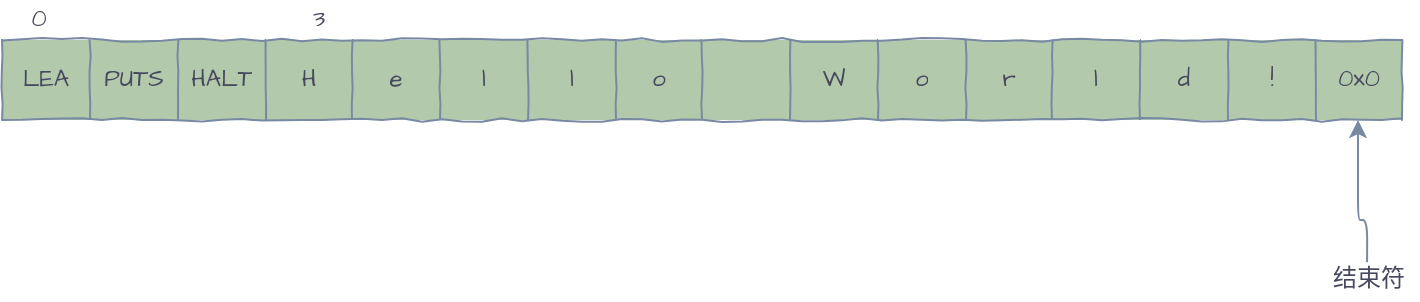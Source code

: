 <mxfile version="14.3.0" type="github" pages="4">
  <diagram id="Cl-Jy1FfyHYRzDQ76PAy" name="string-define">
    <mxGraphModel dx="1497" dy="320" grid="1" gridSize="10" guides="1" tooltips="1" connect="1" arrows="1" fold="1" page="1" pageScale="1" pageWidth="827" pageHeight="1169" math="0" shadow="0">
      <root>
        <mxCell id="0" />
        <mxCell id="1" parent="0" />
        <mxCell id="m00l92GHadU-gOEnQhx7-1" value="" style="shape=table;html=1;whiteSpace=wrap;startSize=0;container=1;collapsible=0;childLayout=tableLayout;fontFamily=Architects Daughter;fontSource=https%3A%2F%2Ffonts.googleapis.com%2Fcss%3Ffamily%3DArchitects%2BDaughter;comic=1;fillColor=#B2C9AB;strokeColor=#788AA3;fontColor=#46495D;" vertex="1" parent="1">
          <mxGeometry x="-258" y="260" width="700" height="40" as="geometry" />
        </mxCell>
        <mxCell id="m00l92GHadU-gOEnQhx7-2" value="" style="shape=partialRectangle;html=1;whiteSpace=wrap;collapsible=0;dropTarget=0;pointerEvents=0;fillColor=none;top=0;left=0;bottom=0;right=0;points=[[0,0.5],[1,0.5]];portConstraint=eastwest;fontFamily=Architects Daughter;fontSource=https%3A%2F%2Ffonts.googleapis.com%2Fcss%3Ffamily%3DArchitects%2BDaughter;comic=1;strokeColor=#788AA3;fontColor=#46495D;" vertex="1" parent="m00l92GHadU-gOEnQhx7-1">
          <mxGeometry width="700" height="40" as="geometry" />
        </mxCell>
        <mxCell id="m00l92GHadU-gOEnQhx7-3" value="LEA" style="shape=partialRectangle;html=1;whiteSpace=wrap;connectable=0;overflow=hidden;fillColor=none;top=0;left=0;bottom=0;right=0;fontFamily=Architects Daughter;fontSource=https%3A%2F%2Ffonts.googleapis.com%2Fcss%3Ffamily%3DArchitects%2BDaughter;comic=1;strokeColor=#788AA3;fontColor=#46495D;" vertex="1" parent="m00l92GHadU-gOEnQhx7-2">
          <mxGeometry width="44" height="40" as="geometry" />
        </mxCell>
        <mxCell id="m00l92GHadU-gOEnQhx7-4" value="PUTS" style="shape=partialRectangle;html=1;whiteSpace=wrap;connectable=0;overflow=hidden;fillColor=none;top=0;left=0;bottom=0;right=0;fontFamily=Architects Daughter;fontSource=https%3A%2F%2Ffonts.googleapis.com%2Fcss%3Ffamily%3DArchitects%2BDaughter;comic=1;strokeColor=#788AA3;fontColor=#46495D;" vertex="1" parent="m00l92GHadU-gOEnQhx7-2">
          <mxGeometry x="44" width="44" height="40" as="geometry" />
        </mxCell>
        <mxCell id="m00l92GHadU-gOEnQhx7-5" value="HALT" style="shape=partialRectangle;html=1;whiteSpace=wrap;connectable=0;overflow=hidden;fillColor=none;top=0;left=0;bottom=0;right=0;fontFamily=Architects Daughter;fontSource=https%3A%2F%2Ffonts.googleapis.com%2Fcss%3Ffamily%3DArchitects%2BDaughter;comic=1;strokeColor=#788AA3;fontColor=#46495D;" vertex="1" parent="m00l92GHadU-gOEnQhx7-2">
          <mxGeometry x="88" width="44" height="40" as="geometry" />
        </mxCell>
        <mxCell id="m00l92GHadU-gOEnQhx7-6" value="H" style="shape=partialRectangle;html=1;whiteSpace=wrap;connectable=0;overflow=hidden;fillColor=none;top=0;left=0;bottom=0;right=0;fontFamily=Architects Daughter;fontSource=https%3A%2F%2Ffonts.googleapis.com%2Fcss%3Ffamily%3DArchitects%2BDaughter;comic=1;strokeColor=#788AA3;fontColor=#46495D;" vertex="1" parent="m00l92GHadU-gOEnQhx7-2">
          <mxGeometry x="132" width="43" height="40" as="geometry" />
        </mxCell>
        <mxCell id="m00l92GHadU-gOEnQhx7-7" value="e" style="shape=partialRectangle;html=1;whiteSpace=wrap;connectable=0;overflow=hidden;fillColor=none;top=0;left=0;bottom=0;right=0;fontFamily=Architects Daughter;fontSource=https%3A%2F%2Ffonts.googleapis.com%2Fcss%3Ffamily%3DArchitects%2BDaughter;comic=1;strokeColor=#788AA3;fontColor=#46495D;" vertex="1" parent="m00l92GHadU-gOEnQhx7-2">
          <mxGeometry x="175" width="44" height="40" as="geometry" />
        </mxCell>
        <mxCell id="m00l92GHadU-gOEnQhx7-8" value="l" style="shape=partialRectangle;html=1;whiteSpace=wrap;connectable=0;overflow=hidden;fillColor=none;top=0;left=0;bottom=0;right=0;fontFamily=Architects Daughter;fontSource=https%3A%2F%2Ffonts.googleapis.com%2Fcss%3Ffamily%3DArchitects%2BDaughter;comic=1;strokeColor=#788AA3;fontColor=#46495D;" vertex="1" parent="m00l92GHadU-gOEnQhx7-2">
          <mxGeometry x="219" width="44" height="40" as="geometry" />
        </mxCell>
        <mxCell id="m00l92GHadU-gOEnQhx7-9" value="l" style="shape=partialRectangle;html=1;whiteSpace=wrap;connectable=0;overflow=hidden;fillColor=none;top=0;left=0;bottom=0;right=0;fontFamily=Architects Daughter;fontSource=https%3A%2F%2Ffonts.googleapis.com%2Fcss%3Ffamily%3DArchitects%2BDaughter;comic=1;strokeColor=#788AA3;fontColor=#46495D;" vertex="1" parent="m00l92GHadU-gOEnQhx7-2">
          <mxGeometry x="263" width="44" height="40" as="geometry" />
        </mxCell>
        <mxCell id="m00l92GHadU-gOEnQhx7-10" value="o" style="shape=partialRectangle;html=1;whiteSpace=wrap;connectable=0;overflow=hidden;fillColor=none;top=0;left=0;bottom=0;right=0;fontFamily=Architects Daughter;fontSource=https%3A%2F%2Ffonts.googleapis.com%2Fcss%3Ffamily%3DArchitects%2BDaughter;comic=1;strokeColor=#788AA3;fontColor=#46495D;" vertex="1" parent="m00l92GHadU-gOEnQhx7-2">
          <mxGeometry x="307" width="43" height="40" as="geometry" />
        </mxCell>
        <mxCell id="m00l92GHadU-gOEnQhx7-11" value="" style="shape=partialRectangle;html=1;whiteSpace=wrap;connectable=0;overflow=hidden;fillColor=none;top=0;left=0;bottom=0;right=0;fontFamily=Architects Daughter;fontSource=https%3A%2F%2Ffonts.googleapis.com%2Fcss%3Ffamily%3DArchitects%2BDaughter;comic=1;strokeColor=#788AA3;fontColor=#46495D;" vertex="1" parent="m00l92GHadU-gOEnQhx7-2">
          <mxGeometry x="350" width="44" height="40" as="geometry" />
        </mxCell>
        <mxCell id="m00l92GHadU-gOEnQhx7-12" value="W" style="shape=partialRectangle;html=1;whiteSpace=wrap;connectable=0;overflow=hidden;fillColor=none;top=0;left=0;bottom=0;right=0;fontFamily=Architects Daughter;fontSource=https%3A%2F%2Ffonts.googleapis.com%2Fcss%3Ffamily%3DArchitects%2BDaughter;comic=1;strokeColor=#788AA3;fontColor=#46495D;" vertex="1" parent="m00l92GHadU-gOEnQhx7-2">
          <mxGeometry x="394" width="44" height="40" as="geometry" />
        </mxCell>
        <mxCell id="m00l92GHadU-gOEnQhx7-25" value="o" style="shape=partialRectangle;html=1;whiteSpace=wrap;connectable=0;overflow=hidden;fillColor=none;top=0;left=0;bottom=0;right=0;fontFamily=Architects Daughter;fontSource=https%3A%2F%2Ffonts.googleapis.com%2Fcss%3Ffamily%3DArchitects%2BDaughter;comic=1;strokeColor=#788AA3;fontColor=#46495D;" vertex="1" parent="m00l92GHadU-gOEnQhx7-2">
          <mxGeometry x="438" width="44" height="40" as="geometry" />
        </mxCell>
        <mxCell id="m00l92GHadU-gOEnQhx7-24" value="r" style="shape=partialRectangle;html=1;whiteSpace=wrap;connectable=0;overflow=hidden;fillColor=none;top=0;left=0;bottom=0;right=0;fontFamily=Architects Daughter;fontSource=https%3A%2F%2Ffonts.googleapis.com%2Fcss%3Ffamily%3DArchitects%2BDaughter;comic=1;strokeColor=#788AA3;fontColor=#46495D;" vertex="1" parent="m00l92GHadU-gOEnQhx7-2">
          <mxGeometry x="482" width="43" height="40" as="geometry" />
        </mxCell>
        <mxCell id="m00l92GHadU-gOEnQhx7-23" value="l" style="shape=partialRectangle;html=1;whiteSpace=wrap;connectable=0;overflow=hidden;fillColor=none;top=0;left=0;bottom=0;right=0;fontFamily=Architects Daughter;fontSource=https%3A%2F%2Ffonts.googleapis.com%2Fcss%3Ffamily%3DArchitects%2BDaughter;comic=1;strokeColor=#788AA3;fontColor=#46495D;" vertex="1" parent="m00l92GHadU-gOEnQhx7-2">
          <mxGeometry x="525" width="44" height="40" as="geometry" />
        </mxCell>
        <mxCell id="m00l92GHadU-gOEnQhx7-22" value="d" style="shape=partialRectangle;html=1;whiteSpace=wrap;connectable=0;overflow=hidden;fillColor=none;top=0;left=0;bottom=0;right=0;fontFamily=Architects Daughter;fontSource=https%3A%2F%2Ffonts.googleapis.com%2Fcss%3Ffamily%3DArchitects%2BDaughter;comic=1;strokeColor=#788AA3;fontColor=#46495D;" vertex="1" parent="m00l92GHadU-gOEnQhx7-2">
          <mxGeometry x="569" width="44" height="40" as="geometry" />
        </mxCell>
        <mxCell id="m00l92GHadU-gOEnQhx7-26" value="!" style="shape=partialRectangle;html=1;whiteSpace=wrap;connectable=0;overflow=hidden;fillColor=none;top=0;left=0;bottom=0;right=0;fontFamily=Architects Daughter;fontSource=https%3A%2F%2Ffonts.googleapis.com%2Fcss%3Ffamily%3DArchitects%2BDaughter;comic=1;strokeColor=#788AA3;fontColor=#46495D;" vertex="1" parent="m00l92GHadU-gOEnQhx7-2">
          <mxGeometry x="613" width="44" height="40" as="geometry" />
        </mxCell>
        <mxCell id="m00l92GHadU-gOEnQhx7-27" value="0x0" style="shape=partialRectangle;html=1;whiteSpace=wrap;connectable=0;overflow=hidden;fillColor=none;top=0;left=0;bottom=0;right=0;fontFamily=Architects Daughter;fontSource=https%3A%2F%2Ffonts.googleapis.com%2Fcss%3Ffamily%3DArchitects%2BDaughter;comic=1;strokeColor=#788AA3;fontColor=#46495D;" vertex="1" parent="m00l92GHadU-gOEnQhx7-2">
          <mxGeometry x="657" width="43" height="40" as="geometry" />
        </mxCell>
        <mxCell id="m00l92GHadU-gOEnQhx7-28" value="结束符" style="text;html=1;align=center;verticalAlign=middle;resizable=0;points=[];autosize=1;fontFamily=Architects Daughter;fontSource=https%3A%2F%2Ffonts.googleapis.com%2Fcss%3Ffamily%3DArchitects%2BDaughter;fontColor=#46495D;" vertex="1" parent="1">
          <mxGeometry x="400" y="370" width="50" height="20" as="geometry" />
        </mxCell>
        <mxCell id="m00l92GHadU-gOEnQhx7-29" value="0" style="text;html=1;align=center;verticalAlign=middle;resizable=0;points=[];autosize=1;fontFamily=Architects Daughter;fontSource=https%3A%2F%2Ffonts.googleapis.com%2Fcss%3Ffamily%3DArchitects%2BDaughter;fontColor=#46495D;" vertex="1" parent="1">
          <mxGeometry x="-250" y="240" width="20" height="20" as="geometry" />
        </mxCell>
        <mxCell id="m00l92GHadU-gOEnQhx7-30" value="3" style="text;html=1;align=center;verticalAlign=middle;resizable=0;points=[];autosize=1;fontFamily=Architects Daughter;fontSource=https%3A%2F%2Ffonts.googleapis.com%2Fcss%3Ffamily%3DArchitects%2BDaughter;fontColor=#46495D;" vertex="1" parent="1">
          <mxGeometry x="-110" y="240" width="20" height="20" as="geometry" />
        </mxCell>
        <mxCell id="m00l92GHadU-gOEnQhx7-31" value="" style="edgeStyle=segmentEdgeStyle;endArrow=classic;html=1;fontFamily=Architects Daughter;fontSource=https%3A%2F%2Ffonts.googleapis.com%2Fcss%3Ffamily%3DArchitects%2BDaughter;strokeColor=#788AA3;fontColor=#46495D;exitX=0.491;exitY=0.055;exitDx=0;exitDy=0;exitPerimeter=0;" edge="1" parent="1" source="m00l92GHadU-gOEnQhx7-28">
          <mxGeometry width="50" height="50" relative="1" as="geometry">
            <mxPoint x="370" y="350" as="sourcePoint" />
            <mxPoint x="420" y="300" as="targetPoint" />
            <Array as="points">
              <mxPoint x="425" y="350" />
              <mxPoint x="420" y="350" />
            </Array>
          </mxGeometry>
        </mxCell>
      </root>
    </mxGraphModel>
  </diagram>
  <diagram id="79wx-4cpzY64sGpa8B4z" name="num-define">
    <mxGraphModel dx="1497" dy="371" grid="1" gridSize="10" guides="1" tooltips="1" connect="1" arrows="1" fold="1" page="1" pageScale="1" pageWidth="827" pageHeight="1169" math="0" shadow="0">
      <root>
        <mxCell id="OMIhhJgMhaB5Gz76MAcR-0" />
        <mxCell id="OMIhhJgMhaB5Gz76MAcR-1" parent="OMIhhJgMhaB5Gz76MAcR-0" />
        <mxCell id="T3vJCv5hwkHxG0ZqEpI7-0" value="" style="shape=table;html=1;whiteSpace=wrap;startSize=0;container=1;collapsible=0;childLayout=tableLayout;fontFamily=Architects Daughter;fontSource=https%3A%2F%2Ffonts.googleapis.com%2Fcss%3Ffamily%3DArchitects%2BDaughter;comic=1;fillColor=#B2C9AB;strokeColor=#788AA3;fontColor=#46495D;" vertex="1" parent="OMIhhJgMhaB5Gz76MAcR-1">
          <mxGeometry x="-258" y="260" width="200" height="40" as="geometry" />
        </mxCell>
        <mxCell id="T3vJCv5hwkHxG0ZqEpI7-1" value="" style="shape=partialRectangle;html=1;whiteSpace=wrap;collapsible=0;dropTarget=0;pointerEvents=0;fillColor=none;top=0;left=0;bottom=0;right=0;points=[[0,0.5],[1,0.5]];portConstraint=eastwest;fontFamily=Architects Daughter;fontSource=https%3A%2F%2Ffonts.googleapis.com%2Fcss%3Ffamily%3DArchitects%2BDaughter;comic=1;strokeColor=#788AA3;fontColor=#46495D;" vertex="1" parent="T3vJCv5hwkHxG0ZqEpI7-0">
          <mxGeometry width="200" height="40" as="geometry" />
        </mxCell>
        <mxCell id="T3vJCv5hwkHxG0ZqEpI7-2" value="LEA" style="shape=partialRectangle;html=1;whiteSpace=wrap;connectable=0;overflow=hidden;fillColor=none;top=0;left=0;bottom=0;right=0;fontFamily=Architects Daughter;fontSource=https%3A%2F%2Ffonts.googleapis.com%2Fcss%3Ffamily%3DArchitects%2BDaughter;comic=1;strokeColor=#788AA3;fontColor=#46495D;" vertex="1" parent="T3vJCv5hwkHxG0ZqEpI7-1">
          <mxGeometry width="50" height="40" as="geometry" />
        </mxCell>
        <mxCell id="T3vJCv5hwkHxG0ZqEpI7-3" value="PUTS" style="shape=partialRectangle;html=1;whiteSpace=wrap;connectable=0;overflow=hidden;fillColor=none;top=0;left=0;bottom=0;right=0;fontFamily=Architects Daughter;fontSource=https%3A%2F%2Ffonts.googleapis.com%2Fcss%3Ffamily%3DArchitects%2BDaughter;comic=1;strokeColor=#788AA3;fontColor=#46495D;" vertex="1" parent="T3vJCv5hwkHxG0ZqEpI7-1">
          <mxGeometry x="50" width="51" height="40" as="geometry" />
        </mxCell>
        <mxCell id="T3vJCv5hwkHxG0ZqEpI7-4" value="HALT" style="shape=partialRectangle;html=1;whiteSpace=wrap;connectable=0;overflow=hidden;fillColor=none;top=0;left=0;bottom=0;right=0;fontFamily=Architects Daughter;fontSource=https%3A%2F%2Ffonts.googleapis.com%2Fcss%3Ffamily%3DArchitects%2BDaughter;comic=1;strokeColor=#788AA3;fontColor=#46495D;" vertex="1" parent="T3vJCv5hwkHxG0ZqEpI7-1">
          <mxGeometry x="101" width="50" height="40" as="geometry" />
        </mxCell>
        <mxCell id="T3vJCv5hwkHxG0ZqEpI7-5" value="0x4000" style="shape=partialRectangle;html=1;whiteSpace=wrap;connectable=0;overflow=hidden;fillColor=none;top=0;left=0;bottom=0;right=0;fontFamily=Architects Daughter;fontSource=https%3A%2F%2Ffonts.googleapis.com%2Fcss%3Ffamily%3DArchitects%2BDaughter;comic=1;strokeColor=#788AA3;fontColor=#46495D;" vertex="1" parent="T3vJCv5hwkHxG0ZqEpI7-1">
          <mxGeometry x="151" width="49" height="40" as="geometry" />
        </mxCell>
        <mxCell id="T3vJCv5hwkHxG0ZqEpI7-19" value="0" style="text;html=1;align=center;verticalAlign=middle;resizable=0;points=[];autosize=1;fontFamily=Architects Daughter;fontSource=https%3A%2F%2Ffonts.googleapis.com%2Fcss%3Ffamily%3DArchitects%2BDaughter;fontColor=#46495D;" vertex="1" parent="OMIhhJgMhaB5Gz76MAcR-1">
          <mxGeometry x="-240" y="240" width="20" height="20" as="geometry" />
        </mxCell>
        <mxCell id="T3vJCv5hwkHxG0ZqEpI7-20" value="3" style="text;html=1;align=center;verticalAlign=middle;resizable=0;points=[];autosize=1;fontFamily=Architects Daughter;fontSource=https%3A%2F%2Ffonts.googleapis.com%2Fcss%3Ffamily%3DArchitects%2BDaughter;fontColor=#46495D;" vertex="1" parent="OMIhhJgMhaB5Gz76MAcR-1">
          <mxGeometry x="-90" y="240" width="20" height="20" as="geometry" />
        </mxCell>
      </root>
    </mxGraphModel>
  </diagram>
  <diagram id="AEoVkjERYy_rx3vYlPKV" name="origin">
    <mxGraphModel dx="670" dy="320" grid="1" gridSize="10" guides="1" tooltips="1" connect="1" arrows="1" fold="1" page="1" pageScale="1" pageWidth="827" pageHeight="1169" math="0" shadow="0">
      <root>
        <mxCell id="WpCA5MP8ACYvn6-LssQZ-0" />
        <mxCell id="WpCA5MP8ACYvn6-LssQZ-1" parent="WpCA5MP8ACYvn6-LssQZ-0" />
        <mxCell id="WpCA5MP8ACYvn6-LssQZ-2" value="" style="shape=table;html=1;whiteSpace=wrap;startSize=0;container=1;collapsible=0;childLayout=tableLayout;comic=1;fillColor=#B2C9AB;strokeColor=#788AA3;fontColor=#46495D;fontFamily=Architects Daughter;fontSource=https%3A%2F%2Ffonts.googleapis.com%2Fcss%3Ffamily%3DArchitects%2BDaughter;" vertex="1" parent="WpCA5MP8ACYvn6-LssQZ-1">
          <mxGeometry x="40" y="180" width="600" height="40" as="geometry" />
        </mxCell>
        <mxCell id="WpCA5MP8ACYvn6-LssQZ-3" value="" style="shape=partialRectangle;html=1;whiteSpace=wrap;collapsible=0;dropTarget=0;pointerEvents=0;fillColor=none;top=0;left=0;bottom=0;right=0;points=[[0,0.5],[1,0.5]];portConstraint=eastwest;strokeColor=#788AA3;fontColor=#46495D;fontFamily=Architects Daughter;fontSource=https%3A%2F%2Ffonts.googleapis.com%2Fcss%3Ffamily%3DArchitects%2BDaughter;" vertex="1" parent="WpCA5MP8ACYvn6-LssQZ-2">
          <mxGeometry width="600" height="40" as="geometry" />
        </mxCell>
        <mxCell id="WpCA5MP8ACYvn6-LssQZ-4" value="" style="shape=partialRectangle;html=1;whiteSpace=wrap;connectable=0;overflow=hidden;fillColor=none;top=0;left=0;bottom=0;right=0;strokeColor=#788AA3;fontColor=#46495D;fontFamily=Architects Daughter;fontSource=https%3A%2F%2Ffonts.googleapis.com%2Fcss%3Ffamily%3DArchitects%2BDaughter;" vertex="1" parent="WpCA5MP8ACYvn6-LssQZ-3">
          <mxGeometry width="60" height="40" as="geometry" />
        </mxCell>
        <mxCell id="WpCA5MP8ACYvn6-LssQZ-5" value="" style="shape=partialRectangle;html=1;whiteSpace=wrap;connectable=0;overflow=hidden;fillColor=none;top=0;left=0;bottom=0;right=0;strokeColor=#788AA3;fontColor=#46495D;fontFamily=Architects Daughter;fontSource=https%3A%2F%2Ffonts.googleapis.com%2Fcss%3Ffamily%3DArchitects%2BDaughter;" vertex="1" parent="WpCA5MP8ACYvn6-LssQZ-3">
          <mxGeometry x="60" width="60" height="40" as="geometry" />
        </mxCell>
        <mxCell id="WpCA5MP8ACYvn6-LssQZ-6" value="e002" style="shape=partialRectangle;html=1;whiteSpace=wrap;connectable=0;overflow=hidden;fillColor=none;top=0;left=0;bottom=0;right=0;strokeColor=#788AA3;fontColor=#46495D;fontFamily=Architects Daughter;fontSource=https%3A%2F%2Ffonts.googleapis.com%2Fcss%3Ffamily%3DArchitects%2BDaughter;" vertex="1" parent="WpCA5MP8ACYvn6-LssQZ-3">
          <mxGeometry x="120" width="60" height="40" as="geometry" />
        </mxCell>
        <mxCell id="WpCA5MP8ACYvn6-LssQZ-7" value="..." style="shape=partialRectangle;html=1;whiteSpace=wrap;connectable=0;overflow=hidden;fillColor=none;top=0;left=0;bottom=0;right=0;strokeColor=#788AA3;fontColor=#46495D;fontFamily=Architects Daughter;fontSource=https%3A%2F%2Ffonts.googleapis.com%2Fcss%3Ffamily%3DArchitects%2BDaughter;" vertex="1" parent="WpCA5MP8ACYvn6-LssQZ-3">
          <mxGeometry x="180" width="60" height="40" as="geometry" />
        </mxCell>
        <mxCell id="WpCA5MP8ACYvn6-LssQZ-8" value="" style="shape=partialRectangle;html=1;whiteSpace=wrap;connectable=0;overflow=hidden;fillColor=none;top=0;left=0;bottom=0;right=0;strokeColor=#788AA3;fontColor=#46495D;fontFamily=Architects Daughter;fontSource=https%3A%2F%2Ffonts.googleapis.com%2Fcss%3Ffamily%3DArchitects%2BDaughter;" vertex="1" parent="WpCA5MP8ACYvn6-LssQZ-3">
          <mxGeometry x="240" width="60" height="40" as="geometry" />
        </mxCell>
        <mxCell id="WpCA5MP8ACYvn6-LssQZ-9" value="f025" style="shape=partialRectangle;html=1;whiteSpace=wrap;connectable=0;overflow=hidden;fillColor=none;top=0;left=0;bottom=0;right=0;strokeColor=#788AA3;fontColor=#46495D;fontFamily=Architects Daughter;fontSource=https%3A%2F%2Ffonts.googleapis.com%2Fcss%3Ffamily%3DArchitects%2BDaughter;" vertex="1" parent="WpCA5MP8ACYvn6-LssQZ-3">
          <mxGeometry x="300" width="60" height="40" as="geometry" />
        </mxCell>
        <mxCell id="WpCA5MP8ACYvn6-LssQZ-10" value="" style="shape=partialRectangle;html=1;whiteSpace=wrap;connectable=0;overflow=hidden;fillColor=none;top=0;left=0;bottom=0;right=0;strokeColor=#788AA3;fontColor=#46495D;fontFamily=Architects Daughter;fontSource=https%3A%2F%2Ffonts.googleapis.com%2Fcss%3Ffamily%3DArchitects%2BDaughter;" vertex="1" parent="WpCA5MP8ACYvn6-LssQZ-3">
          <mxGeometry x="360" width="60" height="40" as="geometry" />
        </mxCell>
        <mxCell id="WpCA5MP8ACYvn6-LssQZ-11" value="" style="shape=partialRectangle;html=1;whiteSpace=wrap;connectable=0;overflow=hidden;fillColor=none;top=0;left=0;bottom=0;right=0;strokeColor=#788AA3;fontColor=#46495D;fontFamily=Architects Daughter;fontSource=https%3A%2F%2Ffonts.googleapis.com%2Fcss%3Ffamily%3DArchitects%2BDaughter;" vertex="1" parent="WpCA5MP8ACYvn6-LssQZ-3">
          <mxGeometry x="420" width="60" height="40" as="geometry" />
        </mxCell>
        <mxCell id="WpCA5MP8ACYvn6-LssQZ-12" value="" style="shape=partialRectangle;html=1;whiteSpace=wrap;connectable=0;overflow=hidden;fillColor=none;top=0;left=0;bottom=0;right=0;strokeColor=#788AA3;fontColor=#46495D;fontFamily=Architects Daughter;fontSource=https%3A%2F%2Ffonts.googleapis.com%2Fcss%3Ffamily%3DArchitects%2BDaughter;" vertex="1" parent="WpCA5MP8ACYvn6-LssQZ-3">
          <mxGeometry x="480" width="60" height="40" as="geometry" />
        </mxCell>
        <mxCell id="WpCA5MP8ACYvn6-LssQZ-13" value="" style="shape=partialRectangle;html=1;whiteSpace=wrap;connectable=0;overflow=hidden;fillColor=none;top=0;left=0;bottom=0;right=0;strokeColor=#788AA3;fontColor=#46495D;fontFamily=Architects Daughter;fontSource=https%3A%2F%2Ffonts.googleapis.com%2Fcss%3Ffamily%3DArchitects%2BDaughter;" vertex="1" parent="WpCA5MP8ACYvn6-LssQZ-3">
          <mxGeometry x="540" width="60" height="40" as="geometry" />
        </mxCell>
        <mxCell id="WpCA5MP8ACYvn6-LssQZ-14" value="0" style="text;html=1;align=center;verticalAlign=middle;resizable=0;points=[];autosize=1;fontColor=#46495D;fontFamily=Architects Daughter;fontSource=https%3A%2F%2Ffonts.googleapis.com%2Fcss%3Ffamily%3DArchitects%2BDaughter;" vertex="1" parent="WpCA5MP8ACYvn6-LssQZ-1">
          <mxGeometry x="60" y="150" width="20" height="20" as="geometry" />
        </mxCell>
        <mxCell id="WpCA5MP8ACYvn6-LssQZ-15" value="0x3000" style="text;html=1;align=center;verticalAlign=middle;resizable=0;points=[];autosize=1;fontFamily=Architects Daughter;fontColor=#46495D;" vertex="1" parent="WpCA5MP8ACYvn6-LssQZ-1">
          <mxGeometry x="160" y="150" width="60" height="20" as="geometry" />
        </mxCell>
        <mxCell id="WpCA5MP8ACYvn6-LssQZ-17" value="PC" style="text;html=1;align=center;verticalAlign=middle;resizable=0;points=[];autosize=1;fontFamily=Architects Daughter;fontColor=#46495D;" vertex="1" parent="WpCA5MP8ACYvn6-LssQZ-1">
          <mxGeometry x="170" y="270" width="30" height="20" as="geometry" />
        </mxCell>
        <mxCell id="WpCA5MP8ACYvn6-LssQZ-20" value="" style="edgeStyle=elbowEdgeStyle;elbow=vertical;endArrow=classic;html=1;strokeColor=#788AA3;fillColor=#B2C9AB;fontFamily=Architects Daughter;fontSource=https%3A%2F%2Ffonts.googleapis.com%2Fcss%3Ffamily%3DArchitects%2BDaughter;fontColor=#46495D;" edge="1" parent="WpCA5MP8ACYvn6-LssQZ-1" source="WpCA5MP8ACYvn6-LssQZ-17">
          <mxGeometry width="50" height="50" relative="1" as="geometry">
            <mxPoint x="140" y="270" as="sourcePoint" />
            <mxPoint x="190" y="220" as="targetPoint" />
          </mxGeometry>
        </mxCell>
        <mxCell id="WpCA5MP8ACYvn6-LssQZ-21" value="程序载入地址为 0x3000" style="text;html=1;align=center;verticalAlign=middle;resizable=0;points=[];autosize=1;fontFamily=Architects Daughter;fontColor=#46495D;" vertex="1" parent="WpCA5MP8ACYvn6-LssQZ-1">
          <mxGeometry x="265" y="90" width="150" height="20" as="geometry" />
        </mxCell>
      </root>
    </mxGraphModel>
  </diagram>
  <diagram id="bIXxQcqj9y5vauCTLnXz" name="jump-func">
    <mxGraphModel dx="1497" dy="320" grid="1" gridSize="10" guides="1" tooltips="1" connect="1" arrows="1" fold="1" page="1" pageScale="1" pageWidth="827" pageHeight="1169" math="0" shadow="0">
      <root>
        <mxCell id="T7uvJF87bMLiZTpAkffC-0" />
        <mxCell id="T7uvJF87bMLiZTpAkffC-1" parent="T7uvJF87bMLiZTpAkffC-0" />
        <mxCell id="T7uvJF87bMLiZTpAkffC-2" value="" style="shape=table;html=1;whiteSpace=wrap;startSize=0;container=1;collapsible=0;childLayout=tableLayout;fontFamily=Architects Daughter;fontSource=https%3A%2F%2Ffonts.googleapis.com%2Fcss%3Ffamily%3DArchitects%2BDaughter;comic=1;fillColor=#B2C9AB;strokeColor=#788AA3;fontColor=#46495D;" vertex="1" parent="T7uvJF87bMLiZTpAkffC-1">
          <mxGeometry x="-260" y="150" width="900" height="40" as="geometry" />
        </mxCell>
        <mxCell id="T7uvJF87bMLiZTpAkffC-3" value="" style="shape=partialRectangle;html=1;whiteSpace=wrap;collapsible=0;dropTarget=0;pointerEvents=0;fillColor=none;top=0;left=0;bottom=0;right=0;points=[[0,0.5],[1,0.5]];portConstraint=eastwest;fontFamily=Architects Daughter;fontSource=https%3A%2F%2Ffonts.googleapis.com%2Fcss%3Ffamily%3DArchitects%2BDaughter;comic=1;strokeColor=#788AA3;fontColor=#46495D;" vertex="1" parent="T7uvJF87bMLiZTpAkffC-2">
          <mxGeometry width="900" height="40" as="geometry" />
        </mxCell>
        <mxCell id="T7uvJF87bMLiZTpAkffC-4" value="LEA" style="shape=partialRectangle;html=1;whiteSpace=wrap;connectable=0;overflow=hidden;fillColor=none;top=0;left=0;bottom=0;right=0;fontFamily=Architects Daughter;fontSource=https%3A%2F%2Ffonts.googleapis.com%2Fcss%3Ffamily%3DArchitects%2BDaughter;comic=1;strokeColor=#788AA3;fontColor=#46495D;" vertex="1" parent="T7uvJF87bMLiZTpAkffC-3">
          <mxGeometry width="46" height="40" as="geometry" />
        </mxCell>
        <mxCell id="T7uvJF87bMLiZTpAkffC-5" value="PUTs" style="shape=partialRectangle;html=1;whiteSpace=wrap;connectable=0;overflow=hidden;fillColor=none;top=0;left=0;bottom=0;right=0;fontFamily=Architects Daughter;fontSource=https%3A%2F%2Ffonts.googleapis.com%2Fcss%3Ffamily%3DArchitects%2BDaughter;comic=1;strokeColor=#788AA3;fontColor=#46495D;" vertex="1" parent="T7uvJF87bMLiZTpAkffC-3">
          <mxGeometry x="46" width="44" height="40" as="geometry" />
        </mxCell>
        <mxCell id="T7uvJF87bMLiZTpAkffC-6" value="JSR" style="shape=partialRectangle;html=1;whiteSpace=wrap;connectable=0;overflow=hidden;fillColor=none;top=0;left=0;bottom=0;right=0;fontFamily=Architects Daughter;fontSource=https%3A%2F%2Ffonts.googleapis.com%2Fcss%3Ffamily%3DArchitects%2BDaughter;comic=1;strokeColor=#788AA3;fontColor=#46495D;" vertex="1" parent="T7uvJF87bMLiZTpAkffC-3">
          <mxGeometry x="90" width="46" height="40" as="geometry" />
        </mxCell>
        <mxCell id="T7uvJF87bMLiZTpAkffC-7" value="H" style="shape=partialRectangle;html=1;whiteSpace=wrap;connectable=0;overflow=hidden;fillColor=none;top=0;left=0;bottom=0;right=0;fontFamily=Architects Daughter;fontSource=https%3A%2F%2Ffonts.googleapis.com%2Fcss%3Ffamily%3DArchitects%2BDaughter;comic=1;strokeColor=#788AA3;fontColor=#46495D;" vertex="1" parent="T7uvJF87bMLiZTpAkffC-3">
          <mxGeometry x="136" width="44" height="40" as="geometry" />
        </mxCell>
        <mxCell id="T7uvJF87bMLiZTpAkffC-8" value="e" style="shape=partialRectangle;html=1;whiteSpace=wrap;connectable=0;overflow=hidden;fillColor=none;top=0;left=0;bottom=0;right=0;fontFamily=Architects Daughter;fontSource=https%3A%2F%2Ffonts.googleapis.com%2Fcss%3Ffamily%3DArchitects%2BDaughter;comic=1;strokeColor=#788AA3;fontColor=#46495D;" vertex="1" parent="T7uvJF87bMLiZTpAkffC-3">
          <mxGeometry x="180" width="46" height="40" as="geometry" />
        </mxCell>
        <mxCell id="T7uvJF87bMLiZTpAkffC-9" value="l" style="shape=partialRectangle;html=1;whiteSpace=wrap;connectable=0;overflow=hidden;fillColor=none;top=0;left=0;bottom=0;right=0;fontFamily=Architects Daughter;fontSource=https%3A%2F%2Ffonts.googleapis.com%2Fcss%3Ffamily%3DArchitects%2BDaughter;comic=1;strokeColor=#788AA3;fontColor=#46495D;" vertex="1" parent="T7uvJF87bMLiZTpAkffC-3">
          <mxGeometry x="226" width="44" height="40" as="geometry" />
        </mxCell>
        <mxCell id="T7uvJF87bMLiZTpAkffC-10" value="l" style="shape=partialRectangle;html=1;whiteSpace=wrap;connectable=0;overflow=hidden;fillColor=none;top=0;left=0;bottom=0;right=0;fontFamily=Architects Daughter;fontSource=https%3A%2F%2Ffonts.googleapis.com%2Fcss%3Ffamily%3DArchitects%2BDaughter;comic=1;strokeColor=#788AA3;fontColor=#46495D;" vertex="1" parent="T7uvJF87bMLiZTpAkffC-3">
          <mxGeometry x="270" width="46" height="40" as="geometry" />
        </mxCell>
        <mxCell id="T7uvJF87bMLiZTpAkffC-11" value="0" style="shape=partialRectangle;html=1;whiteSpace=wrap;connectable=0;overflow=hidden;fillColor=none;top=0;left=0;bottom=0;right=0;fontFamily=Architects Daughter;fontSource=https%3A%2F%2Ffonts.googleapis.com%2Fcss%3Ffamily%3DArchitects%2BDaughter;comic=1;strokeColor=#788AA3;fontColor=#46495D;" vertex="1" parent="T7uvJF87bMLiZTpAkffC-3">
          <mxGeometry x="316" width="44" height="40" as="geometry" />
        </mxCell>
        <mxCell id="T7uvJF87bMLiZTpAkffC-12" value="" style="shape=partialRectangle;html=1;whiteSpace=wrap;connectable=0;overflow=hidden;fillColor=none;top=0;left=0;bottom=0;right=0;fontFamily=Architects Daughter;fontSource=https%3A%2F%2Ffonts.googleapis.com%2Fcss%3Ffamily%3DArchitects%2BDaughter;comic=1;strokeColor=#788AA3;fontColor=#46495D;" vertex="1" parent="T7uvJF87bMLiZTpAkffC-3">
          <mxGeometry x="360" width="46" height="40" as="geometry" />
        </mxCell>
        <mxCell id="T7uvJF87bMLiZTpAkffC-13" value="W" style="shape=partialRectangle;html=1;whiteSpace=wrap;connectable=0;overflow=hidden;fillColor=none;top=0;left=0;bottom=0;right=0;fontFamily=Architects Daughter;fontSource=https%3A%2F%2Ffonts.googleapis.com%2Fcss%3Ffamily%3DArchitects%2BDaughter;comic=1;strokeColor=#788AA3;fontColor=#46495D;" vertex="1" parent="T7uvJF87bMLiZTpAkffC-3">
          <mxGeometry x="406" width="44" height="40" as="geometry" />
        </mxCell>
        <mxCell id="T7uvJF87bMLiZTpAkffC-14" value="o" style="shape=partialRectangle;html=1;whiteSpace=wrap;connectable=0;overflow=hidden;fillColor=none;top=0;left=0;bottom=0;right=0;fontFamily=Architects Daughter;fontSource=https%3A%2F%2Ffonts.googleapis.com%2Fcss%3Ffamily%3DArchitects%2BDaughter;comic=1;strokeColor=#788AA3;fontColor=#46495D;" vertex="1" parent="T7uvJF87bMLiZTpAkffC-3">
          <mxGeometry x="450" width="46" height="40" as="geometry" />
        </mxCell>
        <mxCell id="T7uvJF87bMLiZTpAkffC-15" value="r" style="shape=partialRectangle;html=1;whiteSpace=wrap;connectable=0;overflow=hidden;fillColor=none;top=0;left=0;bottom=0;right=0;fontFamily=Architects Daughter;fontSource=https%3A%2F%2Ffonts.googleapis.com%2Fcss%3Ffamily%3DArchitects%2BDaughter;comic=1;strokeColor=#788AA3;fontColor=#46495D;" vertex="1" parent="T7uvJF87bMLiZTpAkffC-3">
          <mxGeometry x="496" width="44" height="40" as="geometry" />
        </mxCell>
        <mxCell id="T7uvJF87bMLiZTpAkffC-16" value="l" style="shape=partialRectangle;html=1;whiteSpace=wrap;connectable=0;overflow=hidden;fillColor=none;top=0;left=0;bottom=0;right=0;fontFamily=Architects Daughter;fontSource=https%3A%2F%2Ffonts.googleapis.com%2Fcss%3Ffamily%3DArchitects%2BDaughter;comic=1;strokeColor=#788AA3;fontColor=#46495D;" vertex="1" parent="T7uvJF87bMLiZTpAkffC-3">
          <mxGeometry x="540" width="46" height="40" as="geometry" />
        </mxCell>
        <mxCell id="T7uvJF87bMLiZTpAkffC-17" value="d" style="shape=partialRectangle;html=1;whiteSpace=wrap;connectable=0;overflow=hidden;fillColor=none;top=0;left=0;bottom=0;right=0;fontFamily=Architects Daughter;fontSource=https%3A%2F%2Ffonts.googleapis.com%2Fcss%3Ffamily%3DArchitects%2BDaughter;comic=1;strokeColor=#788AA3;fontColor=#46495D;" vertex="1" parent="T7uvJF87bMLiZTpAkffC-3">
          <mxGeometry x="586" width="44" height="40" as="geometry" />
        </mxCell>
        <mxCell id="T7uvJF87bMLiZTpAkffC-18" value="!" style="shape=partialRectangle;html=1;whiteSpace=wrap;connectable=0;overflow=hidden;fillColor=none;top=0;left=0;bottom=0;right=0;fontFamily=Architects Daughter;fontSource=https%3A%2F%2Ffonts.googleapis.com%2Fcss%3Ffamily%3DArchitects%2BDaughter;comic=1;strokeColor=#788AA3;fontColor=#46495D;" vertex="1" parent="T7uvJF87bMLiZTpAkffC-3">
          <mxGeometry x="630" width="46" height="40" as="geometry" />
        </mxCell>
        <mxCell id="T7uvJF87bMLiZTpAkffC-19" value="0x0" style="shape=partialRectangle;html=1;whiteSpace=wrap;connectable=0;overflow=hidden;fillColor=none;top=0;left=0;bottom=0;right=0;fontFamily=Architects Daughter;fontSource=https%3A%2F%2Ffonts.googleapis.com%2Fcss%3Ffamily%3DArchitects%2BDaughter;comic=1;strokeColor=#788AA3;fontColor=#46495D;" vertex="1" parent="T7uvJF87bMLiZTpAkffC-3">
          <mxGeometry x="676" width="44" height="40" as="geometry" />
        </mxCell>
        <mxCell id="T7uvJF87bMLiZTpAkffC-20" value="0x4000" style="shape=partialRectangle;html=1;whiteSpace=wrap;connectable=0;overflow=hidden;fillColor=none;top=0;left=0;bottom=0;right=0;fontFamily=Architects Daughter;fontSource=https%3A%2F%2Ffonts.googleapis.com%2Fcss%3Ffamily%3DArchitects%2BDaughter;comic=1;strokeColor=#788AA3;fontColor=#46495D;" vertex="1" parent="T7uvJF87bMLiZTpAkffC-3">
          <mxGeometry x="720" width="46" height="40" as="geometry" />
        </mxCell>
        <mxCell id="T7uvJF87bMLiZTpAkffC-21" value="LD" style="shape=partialRectangle;html=1;whiteSpace=wrap;connectable=0;overflow=hidden;fillColor=none;top=0;left=0;bottom=0;right=0;fontFamily=Architects Daughter;fontSource=https%3A%2F%2Ffonts.googleapis.com%2Fcss%3Ffamily%3DArchitects%2BDaughter;comic=1;strokeColor=#788AA3;fontColor=#46495D;" vertex="1" parent="T7uvJF87bMLiZTpAkffC-3">
          <mxGeometry x="766" width="44" height="40" as="geometry" />
        </mxCell>
        <mxCell id="T7uvJF87bMLiZTpAkffC-22" value="..." style="shape=partialRectangle;html=1;whiteSpace=wrap;connectable=0;overflow=hidden;fillColor=none;top=0;left=0;bottom=0;right=0;fontFamily=Architects Daughter;fontSource=https%3A%2F%2Ffonts.googleapis.com%2Fcss%3Ffamily%3DArchitects%2BDaughter;comic=1;strokeColor=#788AA3;fontColor=#46495D;" vertex="1" parent="T7uvJF87bMLiZTpAkffC-3">
          <mxGeometry x="810" width="46" height="40" as="geometry" />
        </mxCell>
        <mxCell id="T7uvJF87bMLiZTpAkffC-23" value="" style="shape=partialRectangle;html=1;whiteSpace=wrap;connectable=0;overflow=hidden;fillColor=none;top=0;left=0;bottom=0;right=0;fontFamily=Architects Daughter;fontSource=https%3A%2F%2Ffonts.googleapis.com%2Fcss%3Ffamily%3DArchitects%2BDaughter;comic=1;strokeColor=#788AA3;fontColor=#46495D;" vertex="1" parent="T7uvJF87bMLiZTpAkffC-3">
          <mxGeometry x="856" width="44" height="40" as="geometry" />
        </mxCell>
        <mxCell id="T7uvJF87bMLiZTpAkffC-24" value="0" style="text;html=1;align=center;verticalAlign=middle;resizable=0;points=[];autosize=1;fontFamily=Architects Daughter;fontColor=#46495D;" vertex="1" parent="T7uvJF87bMLiZTpAkffC-1">
          <mxGeometry x="-250" y="120" width="20" height="20" as="geometry" />
        </mxCell>
        <mxCell id="T7uvJF87bMLiZTpAkffC-25" value="17" style="text;html=1;align=center;verticalAlign=middle;resizable=0;points=[];autosize=1;fontFamily=Architects Daughter;fontColor=#46495D;" vertex="1" parent="T7uvJF87bMLiZTpAkffC-1">
          <mxGeometry x="430" y="120" width="20" height="20" as="geometry" />
        </mxCell>
      </root>
    </mxGraphModel>
  </diagram>
</mxfile>
